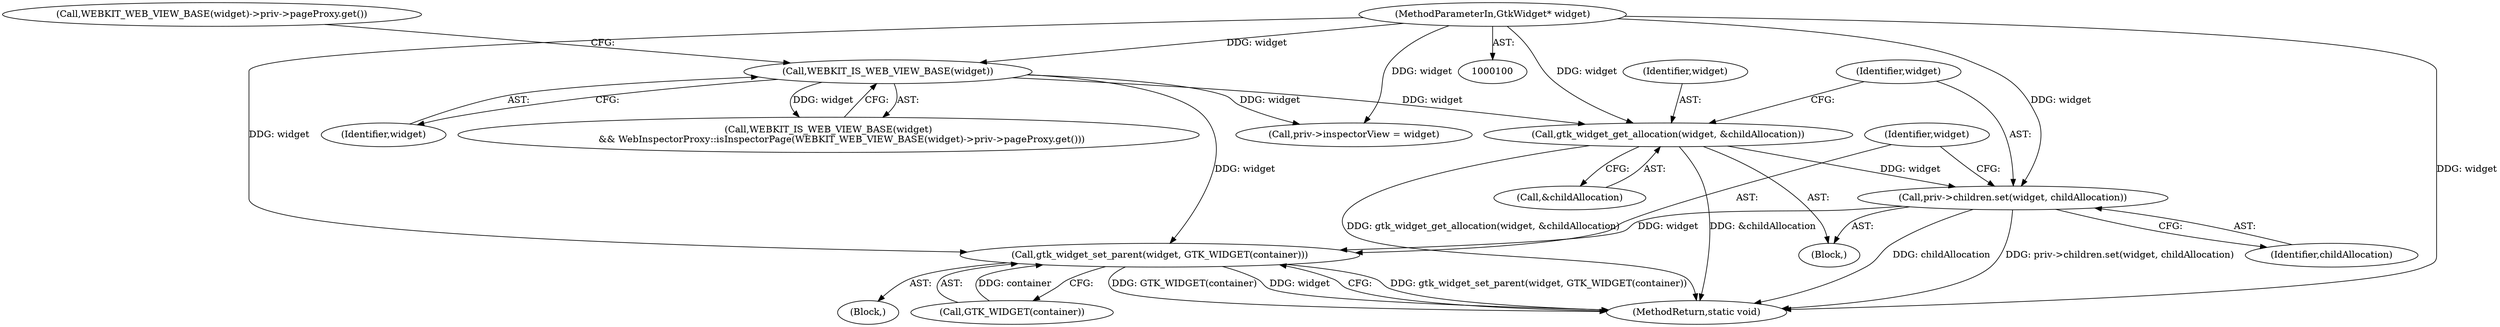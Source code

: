 digraph "0_Chrome_3bbc818ed1a7b63b8290bbde9ae975956748cb8a@API" {
"1000135" [label="(Call,gtk_widget_get_allocation(widget, &childAllocation))"];
"1000117" [label="(Call,WEBKIT_IS_WEB_VIEW_BASE(widget))"];
"1000102" [label="(MethodParameterIn,GtkWidget* widget)"];
"1000139" [label="(Call,priv->children.set(widget, childAllocation))"];
"1000142" [label="(Call,gtk_widget_set_parent(widget, GTK_WIDGET(container)))"];
"1000146" [label="(MethodReturn,static void)"];
"1000139" [label="(Call,priv->children.set(widget, childAllocation))"];
"1000133" [label="(Block,)"];
"1000117" [label="(Call,WEBKIT_IS_WEB_VIEW_BASE(widget))"];
"1000141" [label="(Identifier,childAllocation)"];
"1000140" [label="(Identifier,widget)"];
"1000127" [label="(Call,priv->inspectorView = widget)"];
"1000120" [label="(Call,WEBKIT_WEB_VIEW_BASE(widget)->priv->pageProxy.get())"];
"1000103" [label="(Block,)"];
"1000142" [label="(Call,gtk_widget_set_parent(widget, GTK_WIDGET(container)))"];
"1000102" [label="(MethodParameterIn,GtkWidget* widget)"];
"1000118" [label="(Identifier,widget)"];
"1000136" [label="(Identifier,widget)"];
"1000143" [label="(Identifier,widget)"];
"1000135" [label="(Call,gtk_widget_get_allocation(widget, &childAllocation))"];
"1000116" [label="(Call,WEBKIT_IS_WEB_VIEW_BASE(widget)\n         && WebInspectorProxy::isInspectorPage(WEBKIT_WEB_VIEW_BASE(widget)->priv->pageProxy.get()))"];
"1000137" [label="(Call,&childAllocation)"];
"1000144" [label="(Call,GTK_WIDGET(container))"];
"1000135" -> "1000133"  [label="AST: "];
"1000135" -> "1000137"  [label="CFG: "];
"1000136" -> "1000135"  [label="AST: "];
"1000137" -> "1000135"  [label="AST: "];
"1000140" -> "1000135"  [label="CFG: "];
"1000135" -> "1000146"  [label="DDG: gtk_widget_get_allocation(widget, &childAllocation)"];
"1000135" -> "1000146"  [label="DDG: &childAllocation"];
"1000117" -> "1000135"  [label="DDG: widget"];
"1000102" -> "1000135"  [label="DDG: widget"];
"1000135" -> "1000139"  [label="DDG: widget"];
"1000117" -> "1000116"  [label="AST: "];
"1000117" -> "1000118"  [label="CFG: "];
"1000118" -> "1000117"  [label="AST: "];
"1000120" -> "1000117"  [label="CFG: "];
"1000116" -> "1000117"  [label="CFG: "];
"1000117" -> "1000116"  [label="DDG: widget"];
"1000102" -> "1000117"  [label="DDG: widget"];
"1000117" -> "1000127"  [label="DDG: widget"];
"1000117" -> "1000142"  [label="DDG: widget"];
"1000102" -> "1000100"  [label="AST: "];
"1000102" -> "1000146"  [label="DDG: widget"];
"1000102" -> "1000127"  [label="DDG: widget"];
"1000102" -> "1000139"  [label="DDG: widget"];
"1000102" -> "1000142"  [label="DDG: widget"];
"1000139" -> "1000133"  [label="AST: "];
"1000139" -> "1000141"  [label="CFG: "];
"1000140" -> "1000139"  [label="AST: "];
"1000141" -> "1000139"  [label="AST: "];
"1000143" -> "1000139"  [label="CFG: "];
"1000139" -> "1000146"  [label="DDG: childAllocation"];
"1000139" -> "1000146"  [label="DDG: priv->children.set(widget, childAllocation)"];
"1000139" -> "1000142"  [label="DDG: widget"];
"1000142" -> "1000103"  [label="AST: "];
"1000142" -> "1000144"  [label="CFG: "];
"1000143" -> "1000142"  [label="AST: "];
"1000144" -> "1000142"  [label="AST: "];
"1000146" -> "1000142"  [label="CFG: "];
"1000142" -> "1000146"  [label="DDG: gtk_widget_set_parent(widget, GTK_WIDGET(container))"];
"1000142" -> "1000146"  [label="DDG: GTK_WIDGET(container)"];
"1000142" -> "1000146"  [label="DDG: widget"];
"1000144" -> "1000142"  [label="DDG: container"];
}
